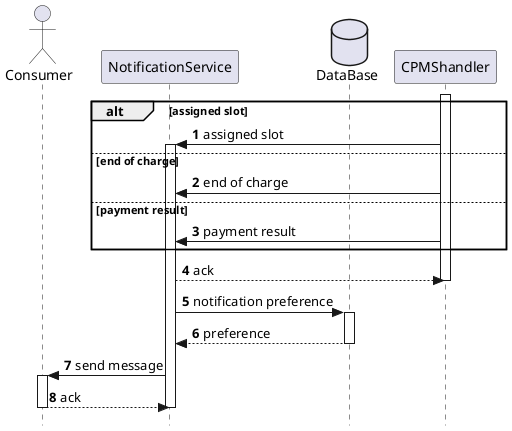 @startuml

skinparam style strictuml
autonumber

actor Consumer as user
participant NotificationService as notification
database DataBase as db
participant CPMShandler as cpms

activate cpms
alt assigned slot
    cpms -> notification : assigned slot
    activate notification
else end of charge
    cpms -> notification : end of charge
else payment result
    cpms -> notification : payment result
end
notification --> cpms : ack
deactivate cpms
notification -> db : notification preference
activate db
db --> notification : preference
deactivate db
notification -> user : send message
activate user
user --> notification : ack
deactivate user
deactivate notification

@enduml
